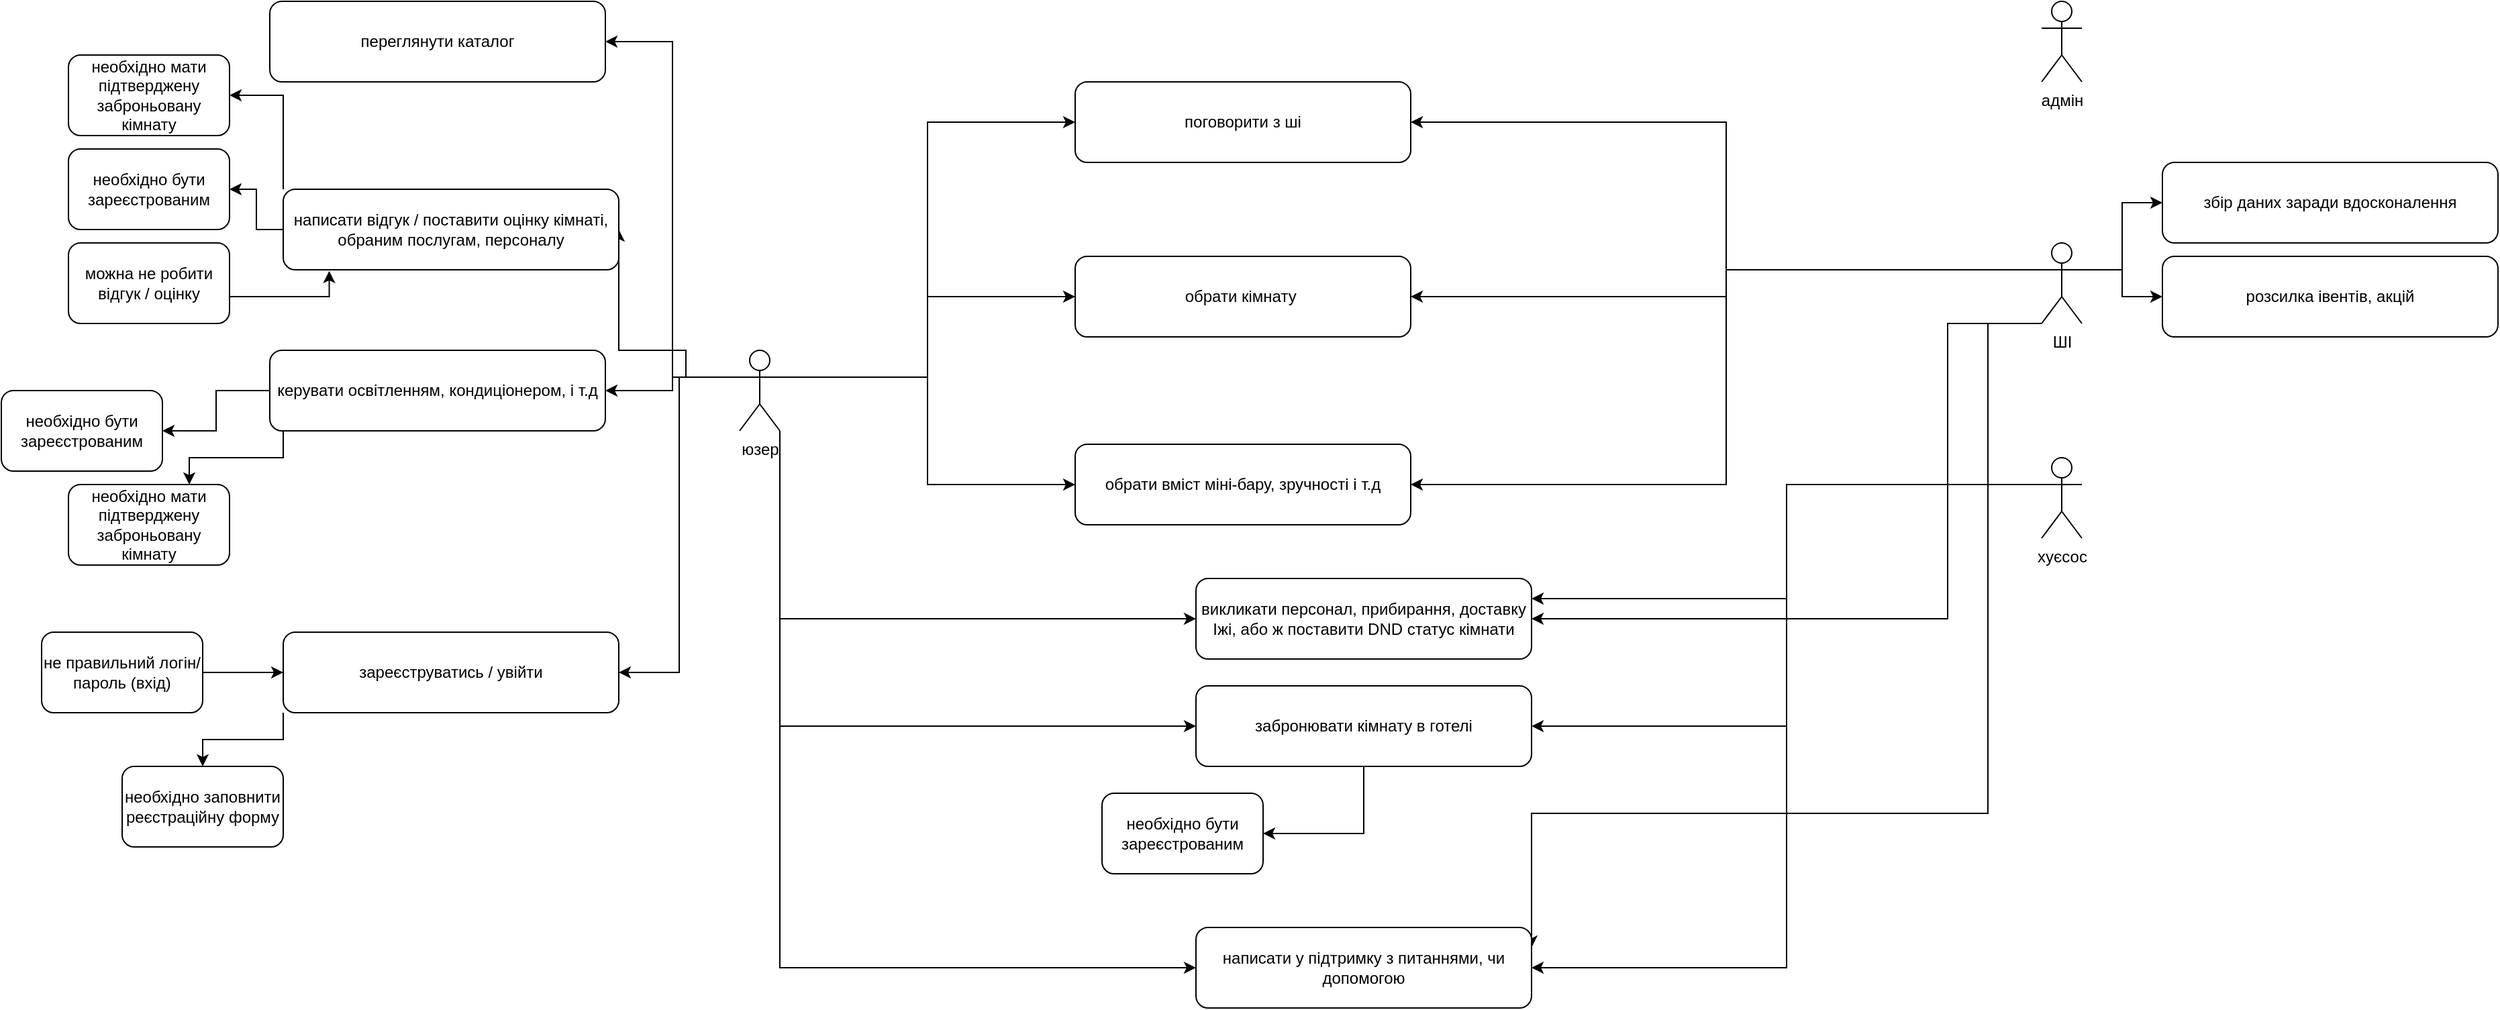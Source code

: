 <mxfile version="24.2.0" type="github">
  <diagram name="Page-1" id="15HfdXesyscBK70qmJv4">
    <mxGraphModel dx="2537" dy="925" grid="1" gridSize="10" guides="1" tooltips="1" connect="1" arrows="1" fold="1" page="1" pageScale="1" pageWidth="850" pageHeight="1100" math="0" shadow="0">
      <root>
        <mxCell id="0" />
        <mxCell id="1" parent="0" />
        <mxCell id="RkBGDzfntBrDvMFsDHZF-20" style="edgeStyle=orthogonalEdgeStyle;rounded=0;orthogonalLoop=1;jettySize=auto;html=1;exitX=0;exitY=0.333;exitDx=0;exitDy=0;exitPerimeter=0;entryX=1;entryY=0.5;entryDx=0;entryDy=0;" edge="1" parent="1" source="RaLUIaF08H_UZohIrEr6-4" target="RaLUIaF08H_UZohIrEr6-7">
          <mxGeometry relative="1" as="geometry" />
        </mxCell>
        <mxCell id="RkBGDzfntBrDvMFsDHZF-21" style="edgeStyle=orthogonalEdgeStyle;rounded=0;orthogonalLoop=1;jettySize=auto;html=1;exitX=0;exitY=0.333;exitDx=0;exitDy=0;exitPerimeter=0;entryX=1;entryY=0.5;entryDx=0;entryDy=0;" edge="1" parent="1" source="RaLUIaF08H_UZohIrEr6-4" target="RkBGDzfntBrDvMFsDHZF-10">
          <mxGeometry relative="1" as="geometry">
            <Array as="points">
              <mxPoint x="-310" y="300" />
              <mxPoint x="-310" y="280" />
            </Array>
          </mxGeometry>
        </mxCell>
        <mxCell id="RkBGDzfntBrDvMFsDHZF-22" style="edgeStyle=orthogonalEdgeStyle;rounded=0;orthogonalLoop=1;jettySize=auto;html=1;exitX=0;exitY=0.333;exitDx=0;exitDy=0;exitPerimeter=0;entryX=1;entryY=0.5;entryDx=0;entryDy=0;" edge="1" parent="1" source="RaLUIaF08H_UZohIrEr6-4" target="RkBGDzfntBrDvMFsDHZF-12">
          <mxGeometry relative="1" as="geometry" />
        </mxCell>
        <mxCell id="RkBGDzfntBrDvMFsDHZF-23" style="edgeStyle=orthogonalEdgeStyle;rounded=0;orthogonalLoop=1;jettySize=auto;html=1;exitX=1;exitY=0.333;exitDx=0;exitDy=0;exitPerimeter=0;entryX=0;entryY=0.5;entryDx=0;entryDy=0;" edge="1" parent="1" source="RaLUIaF08H_UZohIrEr6-4" target="RaLUIaF08H_UZohIrEr6-6">
          <mxGeometry relative="1" as="geometry" />
        </mxCell>
        <mxCell id="RkBGDzfntBrDvMFsDHZF-25" style="edgeStyle=orthogonalEdgeStyle;rounded=0;orthogonalLoop=1;jettySize=auto;html=1;exitX=1;exitY=0.333;exitDx=0;exitDy=0;exitPerimeter=0;entryX=0;entryY=0.5;entryDx=0;entryDy=0;" edge="1" parent="1" source="RaLUIaF08H_UZohIrEr6-4" target="RkBGDzfntBrDvMFsDHZF-2">
          <mxGeometry relative="1" as="geometry" />
        </mxCell>
        <mxCell id="RkBGDzfntBrDvMFsDHZF-26" style="edgeStyle=orthogonalEdgeStyle;rounded=0;orthogonalLoop=1;jettySize=auto;html=1;exitX=1;exitY=0.333;exitDx=0;exitDy=0;exitPerimeter=0;entryX=0;entryY=0.5;entryDx=0;entryDy=0;" edge="1" parent="1" source="RaLUIaF08H_UZohIrEr6-4" target="RkBGDzfntBrDvMFsDHZF-7">
          <mxGeometry relative="1" as="geometry" />
        </mxCell>
        <mxCell id="RkBGDzfntBrDvMFsDHZF-34" style="edgeStyle=orthogonalEdgeStyle;rounded=0;orthogonalLoop=1;jettySize=auto;html=1;exitX=1;exitY=1;exitDx=0;exitDy=0;exitPerimeter=0;entryX=0;entryY=0.5;entryDx=0;entryDy=0;" edge="1" parent="1" source="RaLUIaF08H_UZohIrEr6-4" target="RkBGDzfntBrDvMFsDHZF-14">
          <mxGeometry relative="1" as="geometry" />
        </mxCell>
        <mxCell id="RkBGDzfntBrDvMFsDHZF-35" style="edgeStyle=orthogonalEdgeStyle;rounded=0;orthogonalLoop=1;jettySize=auto;html=1;exitX=1;exitY=1;exitDx=0;exitDy=0;exitPerimeter=0;entryX=0;entryY=0.5;entryDx=0;entryDy=0;" edge="1" parent="1" source="RaLUIaF08H_UZohIrEr6-4" target="RaLUIaF08H_UZohIrEr6-5">
          <mxGeometry relative="1" as="geometry" />
        </mxCell>
        <mxCell id="RkBGDzfntBrDvMFsDHZF-36" style="edgeStyle=orthogonalEdgeStyle;rounded=0;orthogonalLoop=1;jettySize=auto;html=1;exitX=1;exitY=1;exitDx=0;exitDy=0;exitPerimeter=0;entryX=0;entryY=0.5;entryDx=0;entryDy=0;" edge="1" parent="1" source="RaLUIaF08H_UZohIrEr6-4" target="RkBGDzfntBrDvMFsDHZF-4">
          <mxGeometry relative="1" as="geometry" />
        </mxCell>
        <mxCell id="RkBGDzfntBrDvMFsDHZF-40" style="edgeStyle=orthogonalEdgeStyle;rounded=0;orthogonalLoop=1;jettySize=auto;html=1;exitX=0;exitY=0.333;exitDx=0;exitDy=0;exitPerimeter=0;entryX=1;entryY=0.5;entryDx=0;entryDy=0;" edge="1" parent="1" source="RaLUIaF08H_UZohIrEr6-4" target="RkBGDzfntBrDvMFsDHZF-39">
          <mxGeometry relative="1" as="geometry" />
        </mxCell>
        <mxCell id="RaLUIaF08H_UZohIrEr6-4" value="юзер" style="shape=umlActor;verticalLabelPosition=bottom;verticalAlign=top;html=1;outlineConnect=0;" parent="1" vertex="1">
          <mxGeometry x="-270" y="280" width="30" height="60" as="geometry" />
        </mxCell>
        <mxCell id="RkBGDzfntBrDvMFsDHZF-60" value="" style="edgeStyle=orthogonalEdgeStyle;rounded=0;orthogonalLoop=1;jettySize=auto;html=1;" edge="1" parent="1" source="RaLUIaF08H_UZohIrEr6-5" target="RkBGDzfntBrDvMFsDHZF-59">
          <mxGeometry relative="1" as="geometry">
            <Array as="points">
              <mxPoint x="195" y="640" />
            </Array>
          </mxGeometry>
        </mxCell>
        <mxCell id="RaLUIaF08H_UZohIrEr6-5" value="забронювати кімнату в готелі" style="rounded=1;whiteSpace=wrap;html=1;" parent="1" vertex="1">
          <mxGeometry x="70" y="530" width="250" height="60" as="geometry" />
        </mxCell>
        <mxCell id="RaLUIaF08H_UZohIrEr6-6" value="поговорити з ші" style="rounded=1;whiteSpace=wrap;html=1;" parent="1" vertex="1">
          <mxGeometry x="-20" y="80" width="250" height="60" as="geometry" />
        </mxCell>
        <mxCell id="RaLUIaF08H_UZohIrEr6-7" value="переглянути каталог" style="rounded=1;whiteSpace=wrap;html=1;" parent="1" vertex="1">
          <mxGeometry x="-620" y="20" width="250" height="60" as="geometry" />
        </mxCell>
        <mxCell id="RaLUIaF08H_UZohIrEr6-10" value="адмін" style="shape=umlActor;verticalLabelPosition=bottom;verticalAlign=top;html=1;outlineConnect=0;" parent="1" vertex="1">
          <mxGeometry x="700" y="20" width="30" height="60" as="geometry" />
        </mxCell>
        <mxCell id="RkBGDzfntBrDvMFsDHZF-27" style="edgeStyle=orthogonalEdgeStyle;rounded=0;orthogonalLoop=1;jettySize=auto;html=1;exitX=0;exitY=0.333;exitDx=0;exitDy=0;exitPerimeter=0;entryX=1;entryY=0.5;entryDx=0;entryDy=0;" edge="1" parent="1" source="RaLUIaF08H_UZohIrEr6-11" target="RaLUIaF08H_UZohIrEr6-6">
          <mxGeometry relative="1" as="geometry" />
        </mxCell>
        <mxCell id="RkBGDzfntBrDvMFsDHZF-28" style="edgeStyle=orthogonalEdgeStyle;rounded=0;orthogonalLoop=1;jettySize=auto;html=1;exitX=0;exitY=0.333;exitDx=0;exitDy=0;exitPerimeter=0;entryX=1;entryY=0.5;entryDx=0;entryDy=0;" edge="1" parent="1" source="RaLUIaF08H_UZohIrEr6-11" target="RkBGDzfntBrDvMFsDHZF-2">
          <mxGeometry relative="1" as="geometry" />
        </mxCell>
        <mxCell id="RkBGDzfntBrDvMFsDHZF-29" style="edgeStyle=orthogonalEdgeStyle;rounded=0;orthogonalLoop=1;jettySize=auto;html=1;exitX=0;exitY=0.333;exitDx=0;exitDy=0;exitPerimeter=0;entryX=1;entryY=0.5;entryDx=0;entryDy=0;" edge="1" parent="1" source="RaLUIaF08H_UZohIrEr6-11" target="RkBGDzfntBrDvMFsDHZF-7">
          <mxGeometry relative="1" as="geometry" />
        </mxCell>
        <mxCell id="RkBGDzfntBrDvMFsDHZF-30" style="edgeStyle=orthogonalEdgeStyle;rounded=0;orthogonalLoop=1;jettySize=auto;html=1;exitX=0;exitY=1;exitDx=0;exitDy=0;exitPerimeter=0;entryX=1;entryY=0.5;entryDx=0;entryDy=0;" edge="1" parent="1" source="RaLUIaF08H_UZohIrEr6-11" target="RkBGDzfntBrDvMFsDHZF-14">
          <mxGeometry relative="1" as="geometry">
            <Array as="points">
              <mxPoint x="630" y="260" />
              <mxPoint x="630" y="480" />
            </Array>
          </mxGeometry>
        </mxCell>
        <mxCell id="RkBGDzfntBrDvMFsDHZF-37" style="edgeStyle=orthogonalEdgeStyle;rounded=0;orthogonalLoop=1;jettySize=auto;html=1;exitX=0;exitY=1;exitDx=0;exitDy=0;exitPerimeter=0;entryX=1;entryY=0.25;entryDx=0;entryDy=0;" edge="1" parent="1" source="RaLUIaF08H_UZohIrEr6-11" target="RkBGDzfntBrDvMFsDHZF-4">
          <mxGeometry relative="1" as="geometry">
            <Array as="points">
              <mxPoint x="660" y="260" />
              <mxPoint x="660" y="625" />
            </Array>
          </mxGeometry>
        </mxCell>
        <mxCell id="RkBGDzfntBrDvMFsDHZF-62" style="edgeStyle=orthogonalEdgeStyle;rounded=0;orthogonalLoop=1;jettySize=auto;html=1;exitX=1;exitY=0.333;exitDx=0;exitDy=0;exitPerimeter=0;" edge="1" parent="1" source="RaLUIaF08H_UZohIrEr6-11" target="RkBGDzfntBrDvMFsDHZF-61">
          <mxGeometry relative="1" as="geometry" />
        </mxCell>
        <mxCell id="RkBGDzfntBrDvMFsDHZF-64" style="edgeStyle=orthogonalEdgeStyle;rounded=0;orthogonalLoop=1;jettySize=auto;html=1;exitX=1;exitY=0.333;exitDx=0;exitDy=0;exitPerimeter=0;entryX=0;entryY=0.5;entryDx=0;entryDy=0;" edge="1" parent="1" source="RaLUIaF08H_UZohIrEr6-11" target="RkBGDzfntBrDvMFsDHZF-63">
          <mxGeometry relative="1" as="geometry" />
        </mxCell>
        <mxCell id="RaLUIaF08H_UZohIrEr6-11" value="ШІ" style="shape=umlActor;verticalLabelPosition=bottom;verticalAlign=top;html=1;outlineConnect=0;" parent="1" vertex="1">
          <mxGeometry x="700" y="200" width="30" height="60" as="geometry" />
        </mxCell>
        <mxCell id="RkBGDzfntBrDvMFsDHZF-31" style="edgeStyle=orthogonalEdgeStyle;rounded=0;orthogonalLoop=1;jettySize=auto;html=1;exitX=0;exitY=0.333;exitDx=0;exitDy=0;exitPerimeter=0;entryX=1;entryY=0.25;entryDx=0;entryDy=0;" edge="1" parent="1" source="RaLUIaF08H_UZohIrEr6-12" target="RkBGDzfntBrDvMFsDHZF-14">
          <mxGeometry relative="1" as="geometry" />
        </mxCell>
        <mxCell id="RkBGDzfntBrDvMFsDHZF-32" style="edgeStyle=orthogonalEdgeStyle;rounded=0;orthogonalLoop=1;jettySize=auto;html=1;exitX=0;exitY=0.333;exitDx=0;exitDy=0;exitPerimeter=0;entryX=1;entryY=0.5;entryDx=0;entryDy=0;" edge="1" parent="1" source="RaLUIaF08H_UZohIrEr6-12" target="RaLUIaF08H_UZohIrEr6-5">
          <mxGeometry relative="1" as="geometry" />
        </mxCell>
        <mxCell id="RkBGDzfntBrDvMFsDHZF-33" style="edgeStyle=orthogonalEdgeStyle;rounded=0;orthogonalLoop=1;jettySize=auto;html=1;exitX=0;exitY=0.333;exitDx=0;exitDy=0;exitPerimeter=0;entryX=1;entryY=0.5;entryDx=0;entryDy=0;" edge="1" parent="1" source="RaLUIaF08H_UZohIrEr6-12" target="RkBGDzfntBrDvMFsDHZF-4">
          <mxGeometry relative="1" as="geometry" />
        </mxCell>
        <mxCell id="RaLUIaF08H_UZohIrEr6-12" value="хуєсос" style="shape=umlActor;verticalLabelPosition=bottom;verticalAlign=top;html=1;outlineConnect=0;" parent="1" vertex="1">
          <mxGeometry x="700" y="360" width="30" height="60" as="geometry" />
        </mxCell>
        <mxCell id="RkBGDzfntBrDvMFsDHZF-2" value="обрати кімнату&amp;nbsp;" style="rounded=1;whiteSpace=wrap;html=1;" vertex="1" parent="1">
          <mxGeometry x="-20" y="210" width="250" height="60" as="geometry" />
        </mxCell>
        <mxCell id="RkBGDzfntBrDvMFsDHZF-4" value="написати у підтримку з питаннями, чи допомогою" style="rounded=1;whiteSpace=wrap;html=1;" vertex="1" parent="1">
          <mxGeometry x="70" y="710" width="250" height="60" as="geometry" />
        </mxCell>
        <mxCell id="RkBGDzfntBrDvMFsDHZF-7" value="обрати вміст міні-бару, зручності і т.д" style="rounded=1;whiteSpace=wrap;html=1;" vertex="1" parent="1">
          <mxGeometry x="-20" y="350" width="250" height="60" as="geometry" />
        </mxCell>
        <mxCell id="RkBGDzfntBrDvMFsDHZF-55" style="edgeStyle=orthogonalEdgeStyle;rounded=0;orthogonalLoop=1;jettySize=auto;html=1;exitX=0;exitY=0;exitDx=0;exitDy=0;entryX=1;entryY=0.5;entryDx=0;entryDy=0;" edge="1" parent="1" source="RkBGDzfntBrDvMFsDHZF-10" target="RkBGDzfntBrDvMFsDHZF-54">
          <mxGeometry relative="1" as="geometry" />
        </mxCell>
        <mxCell id="RkBGDzfntBrDvMFsDHZF-56" style="edgeStyle=orthogonalEdgeStyle;rounded=0;orthogonalLoop=1;jettySize=auto;html=1;exitX=0;exitY=0.5;exitDx=0;exitDy=0;entryX=1;entryY=0.5;entryDx=0;entryDy=0;" edge="1" parent="1" source="RkBGDzfntBrDvMFsDHZF-10" target="RkBGDzfntBrDvMFsDHZF-53">
          <mxGeometry relative="1" as="geometry" />
        </mxCell>
        <mxCell id="RkBGDzfntBrDvMFsDHZF-10" value="написати відгук / поставити оцінку кімнаті, обраним послугам, персоналу" style="rounded=1;whiteSpace=wrap;html=1;" vertex="1" parent="1">
          <mxGeometry x="-610" y="160" width="250" height="60" as="geometry" />
        </mxCell>
        <mxCell id="RkBGDzfntBrDvMFsDHZF-48" value="" style="edgeStyle=orthogonalEdgeStyle;rounded=0;orthogonalLoop=1;jettySize=auto;html=1;" edge="1" parent="1" source="RkBGDzfntBrDvMFsDHZF-12" target="RkBGDzfntBrDvMFsDHZF-47">
          <mxGeometry relative="1" as="geometry" />
        </mxCell>
        <mxCell id="RkBGDzfntBrDvMFsDHZF-50" value="" style="edgeStyle=orthogonalEdgeStyle;rounded=0;orthogonalLoop=1;jettySize=auto;html=1;" edge="1" parent="1" source="RkBGDzfntBrDvMFsDHZF-12" target="RkBGDzfntBrDvMFsDHZF-49">
          <mxGeometry relative="1" as="geometry">
            <Array as="points">
              <mxPoint x="-610" y="360" />
              <mxPoint x="-680" y="360" />
            </Array>
          </mxGeometry>
        </mxCell>
        <mxCell id="RkBGDzfntBrDvMFsDHZF-12" value="керувати освітленням, кондиціонером, і т.д" style="rounded=1;whiteSpace=wrap;html=1;" vertex="1" parent="1">
          <mxGeometry x="-620" y="280" width="250" height="60" as="geometry" />
        </mxCell>
        <mxCell id="RkBGDzfntBrDvMFsDHZF-14" value="викликати персонал, прибирання, доставку Іжі, або ж поставити DND статус кімнати" style="rounded=1;whiteSpace=wrap;html=1;" vertex="1" parent="1">
          <mxGeometry x="70" y="450" width="250" height="60" as="geometry" />
        </mxCell>
        <mxCell id="RkBGDzfntBrDvMFsDHZF-46" value="" style="edgeStyle=orthogonalEdgeStyle;rounded=0;orthogonalLoop=1;jettySize=auto;html=1;" edge="1" parent="1" source="RkBGDzfntBrDvMFsDHZF-39" target="RkBGDzfntBrDvMFsDHZF-45">
          <mxGeometry relative="1" as="geometry">
            <Array as="points">
              <mxPoint x="-610" y="570" />
              <mxPoint x="-670" y="570" />
            </Array>
          </mxGeometry>
        </mxCell>
        <mxCell id="RkBGDzfntBrDvMFsDHZF-39" value="зареєструватись / увійти" style="rounded=1;whiteSpace=wrap;html=1;" vertex="1" parent="1">
          <mxGeometry x="-610" y="490" width="250" height="60" as="geometry" />
        </mxCell>
        <mxCell id="RkBGDzfntBrDvMFsDHZF-44" style="edgeStyle=orthogonalEdgeStyle;rounded=0;orthogonalLoop=1;jettySize=auto;html=1;exitX=1;exitY=0.5;exitDx=0;exitDy=0;entryX=0;entryY=0.5;entryDx=0;entryDy=0;" edge="1" parent="1" source="RkBGDzfntBrDvMFsDHZF-41" target="RkBGDzfntBrDvMFsDHZF-39">
          <mxGeometry relative="1" as="geometry" />
        </mxCell>
        <mxCell id="RkBGDzfntBrDvMFsDHZF-41" value="не правильний логін/пароль (вхід)" style="whiteSpace=wrap;html=1;rounded=1;" vertex="1" parent="1">
          <mxGeometry x="-790" y="490" width="120" height="60" as="geometry" />
        </mxCell>
        <mxCell id="RkBGDzfntBrDvMFsDHZF-45" value="необхідно заповнити реєстраційну форму" style="whiteSpace=wrap;html=1;rounded=1;" vertex="1" parent="1">
          <mxGeometry x="-730" y="590" width="120" height="60" as="geometry" />
        </mxCell>
        <mxCell id="RkBGDzfntBrDvMFsDHZF-47" value="необхідно бути зареєстрованим" style="whiteSpace=wrap;html=1;rounded=1;" vertex="1" parent="1">
          <mxGeometry x="-820" y="310" width="120" height="60" as="geometry" />
        </mxCell>
        <mxCell id="RkBGDzfntBrDvMFsDHZF-49" value="необхідно мати підтверджену заброньовану кімнату" style="whiteSpace=wrap;html=1;rounded=1;" vertex="1" parent="1">
          <mxGeometry x="-770" y="380" width="120" height="60" as="geometry" />
        </mxCell>
        <mxCell id="RkBGDzfntBrDvMFsDHZF-53" value="необхідно бути зареєстрованим" style="whiteSpace=wrap;html=1;rounded=1;" vertex="1" parent="1">
          <mxGeometry x="-770" y="130" width="120" height="60" as="geometry" />
        </mxCell>
        <mxCell id="RkBGDzfntBrDvMFsDHZF-54" value="необхідно мати підтверджену заброньовану кімнату" style="whiteSpace=wrap;html=1;rounded=1;" vertex="1" parent="1">
          <mxGeometry x="-770" y="60" width="120" height="60" as="geometry" />
        </mxCell>
        <mxCell id="RkBGDzfntBrDvMFsDHZF-57" value="можна не робити відгук / оцінку" style="whiteSpace=wrap;html=1;rounded=1;" vertex="1" parent="1">
          <mxGeometry x="-770" y="200" width="120" height="60" as="geometry" />
        </mxCell>
        <mxCell id="RkBGDzfntBrDvMFsDHZF-58" style="edgeStyle=orthogonalEdgeStyle;rounded=0;orthogonalLoop=1;jettySize=auto;html=1;exitX=1;exitY=0.5;exitDx=0;exitDy=0;entryX=0.137;entryY=1.015;entryDx=0;entryDy=0;entryPerimeter=0;" edge="1" parent="1" source="RkBGDzfntBrDvMFsDHZF-57" target="RkBGDzfntBrDvMFsDHZF-10">
          <mxGeometry relative="1" as="geometry">
            <Array as="points">
              <mxPoint x="-650" y="240" />
              <mxPoint x="-576" y="240" />
            </Array>
          </mxGeometry>
        </mxCell>
        <mxCell id="RkBGDzfntBrDvMFsDHZF-59" value="необхідно бути зареєстрованим" style="whiteSpace=wrap;html=1;rounded=1;" vertex="1" parent="1">
          <mxGeometry y="610" width="120" height="60" as="geometry" />
        </mxCell>
        <mxCell id="RkBGDzfntBrDvMFsDHZF-61" value="збір даних заради вдосконалення" style="rounded=1;whiteSpace=wrap;html=1;" vertex="1" parent="1">
          <mxGeometry x="790" y="140" width="250" height="60" as="geometry" />
        </mxCell>
        <mxCell id="RkBGDzfntBrDvMFsDHZF-63" value="розсилка івентів, акцій" style="rounded=1;whiteSpace=wrap;html=1;" vertex="1" parent="1">
          <mxGeometry x="790" y="210" width="250" height="60" as="geometry" />
        </mxCell>
      </root>
    </mxGraphModel>
  </diagram>
</mxfile>
